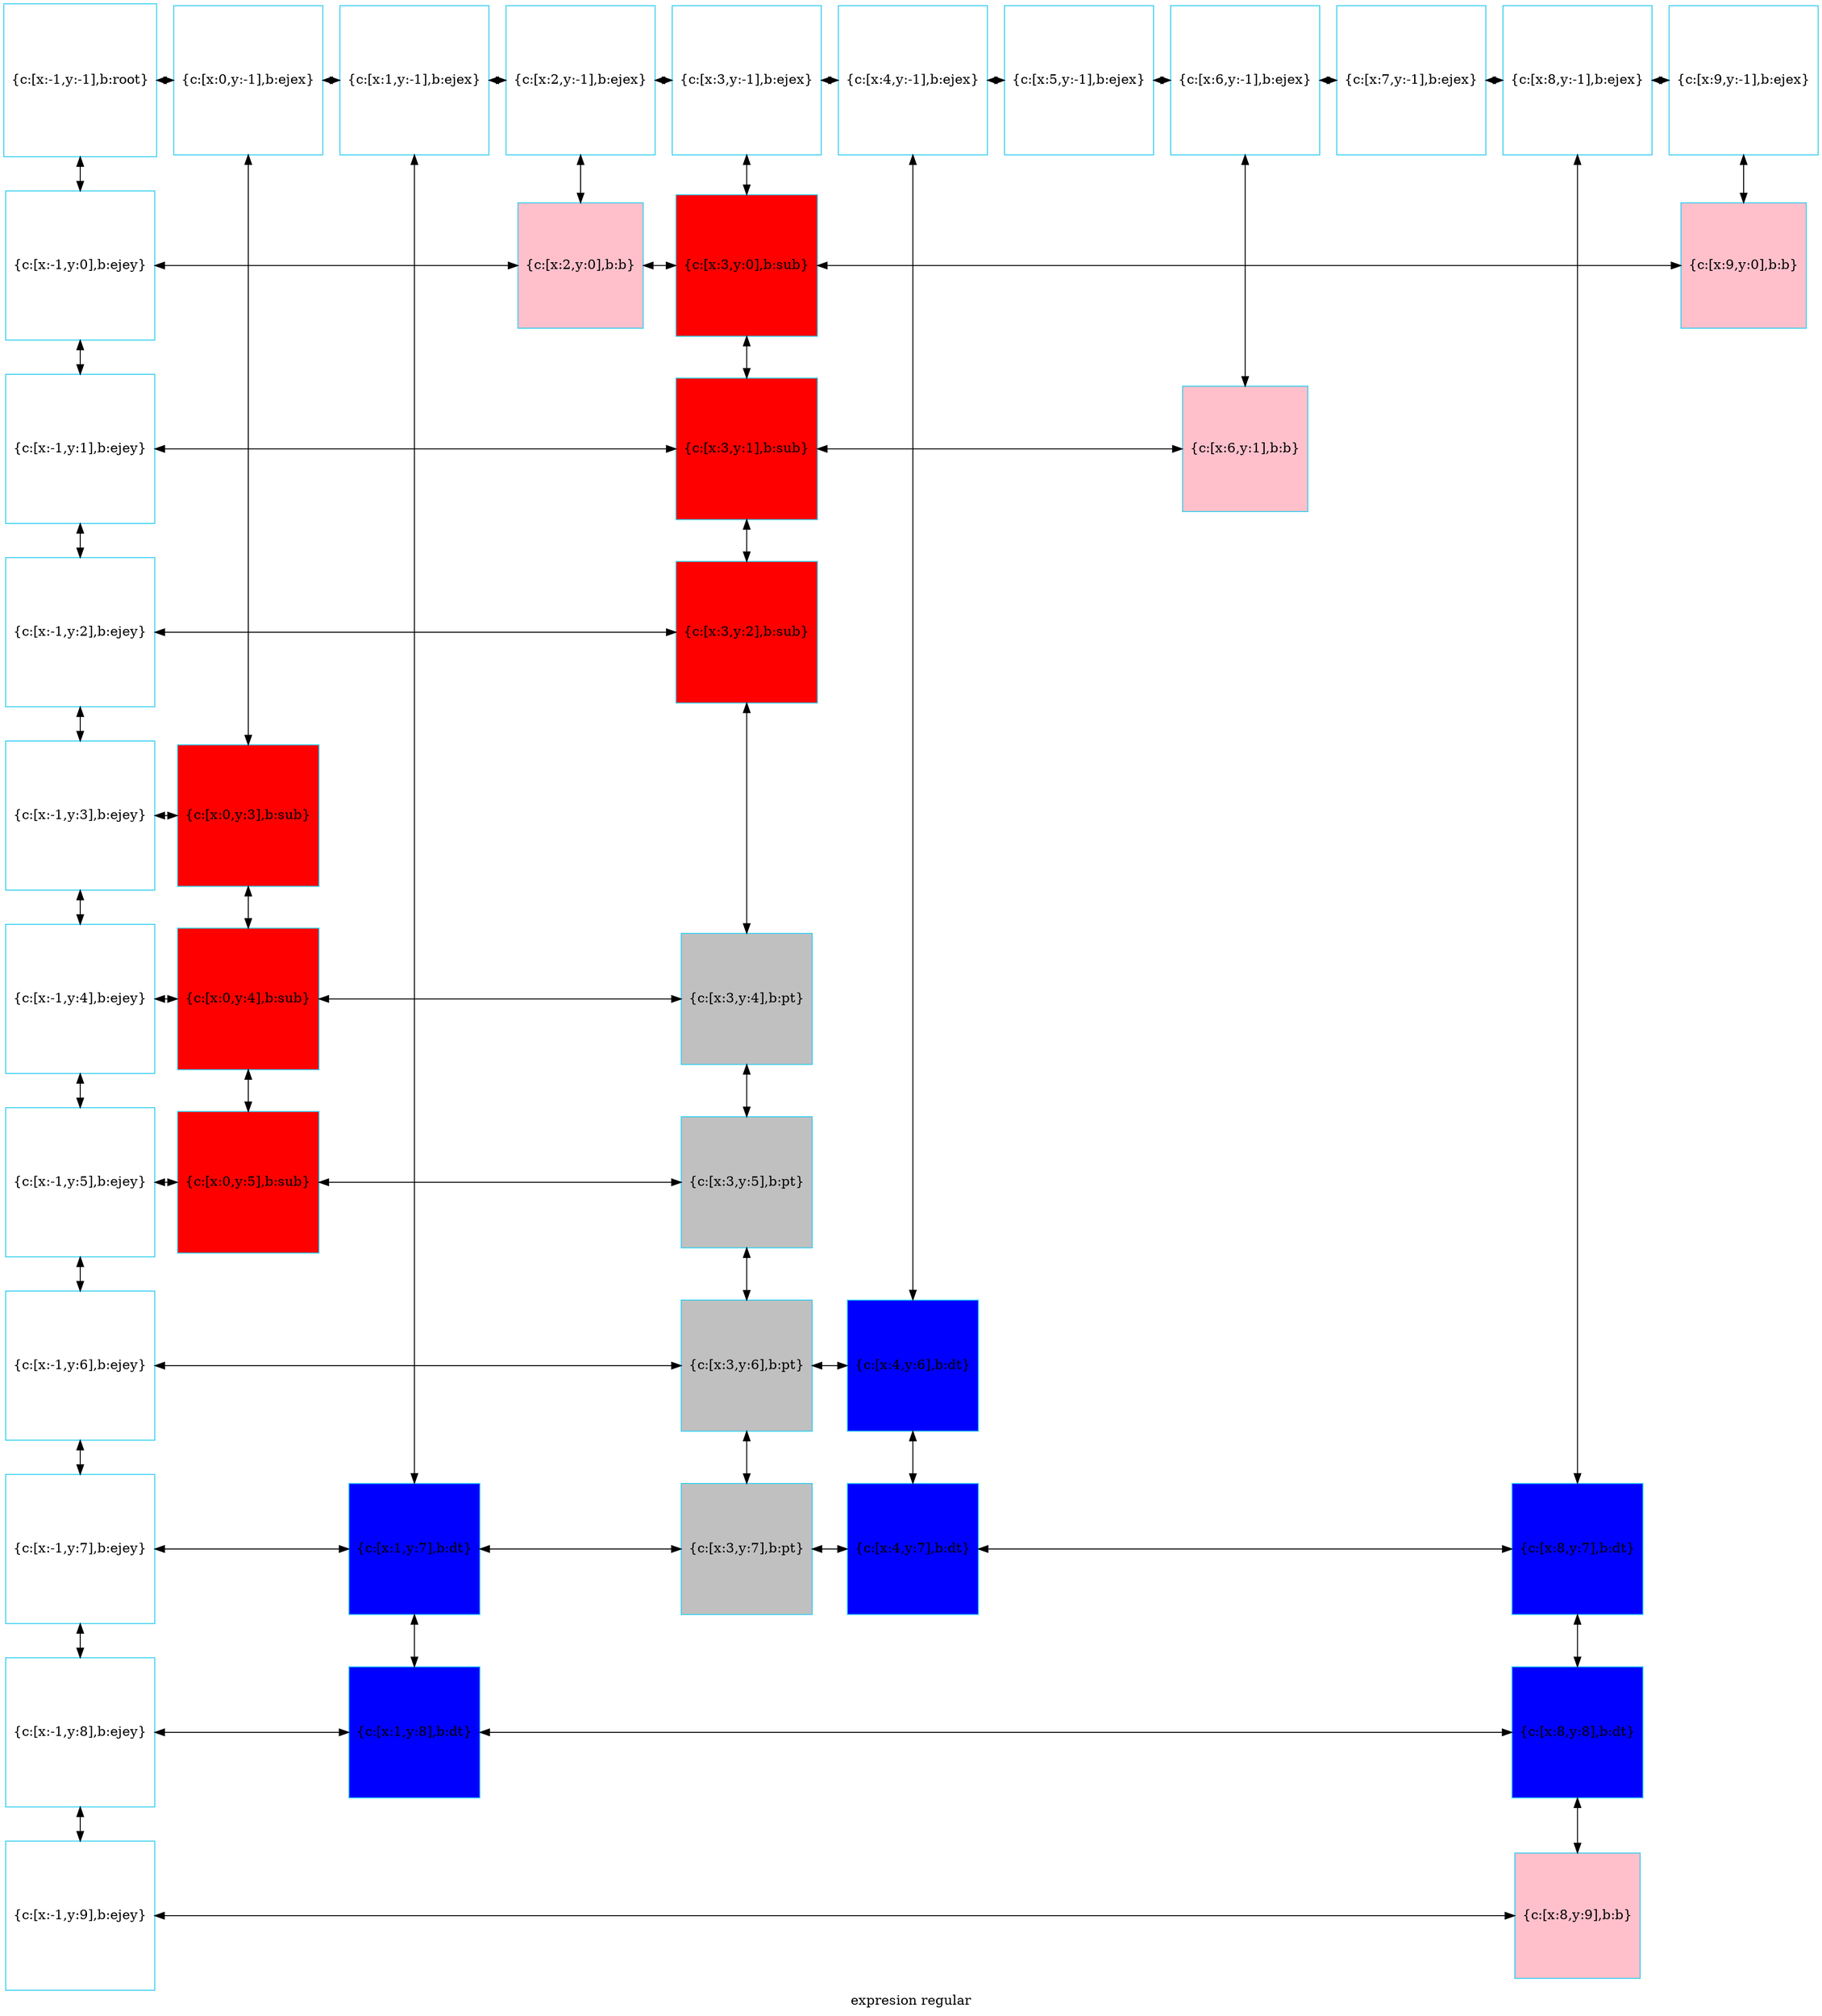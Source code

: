 digraph G
{label="expresion regular"
        node[shape = square]
        node[style = filled]
        node[fillcolor = "#EEEEE"]
        node[color = "#EEEEE"]
        node[color = "#31CEF0"]

2029351999504[label="{c:[x:-1,y:-1],b:root}",fillcolor = "white"]
2029351998640[label="{c:[x:0,y:-1],b:ejex}",fillcolor = "white"]
2029351998736[label="{c:[x:1,y:-1],b:ejex}",fillcolor = "white"]
2029351999648[label="{c:[x:2,y:-1],b:ejex}",fillcolor = "white"]
2029351998880[label="{c:[x:3,y:-1],b:ejex}",fillcolor = "white"]
2029351999792[label="{c:[x:4,y:-1],b:ejex}",fillcolor = "white"]
2029351999936[label="{c:[x:5,y:-1],b:ejex}",fillcolor = "white"]
2029352000080[label="{c:[x:6,y:-1],b:ejex}",fillcolor = "white"]
2029352000224[label="{c:[x:7,y:-1],b:ejex}",fillcolor = "white"]
2029352000368[label="{c:[x:8,y:-1],b:ejex}",fillcolor = "white"]
2029352000512[label="{c:[x:9,y:-1],b:ejex}",fillcolor = "white"]
2029352000656[label="{c:[x:-1,y:0],b:ejey}",fillcolor = "white"]
2029352007568[label="{c:[x:2,y:0],b:b}",fillcolor = "pink"]
2029352003776[label="{c:[x:3,y:0],b:sub}",fillcolor = "red"]
2029352007904[label="{c:[x:9,y:0],b:b}",fillcolor = "pink"]
2029352000800[label="{c:[x:-1,y:1],b:ejey}",fillcolor = "white"]
2029352003872[label="{c:[x:3,y:1],b:sub}",fillcolor = "red"]
2029352008576[label="{c:[x:6,y:1],b:b}",fillcolor = "pink"]
2029352000944[label="{c:[x:-1,y:2],b:ejey}",fillcolor = "white"]
2029352003632[label="{c:[x:3,y:2],b:sub}",fillcolor = "red"]
2029352001088[label="{c:[x:-1,y:3],b:ejey}",fillcolor = "white"]
2029352004544[label="{c:[x:0,y:3],b:sub}",fillcolor = "red"]
2029352001232[label="{c:[x:-1,y:4],b:ejey}",fillcolor = "white"]
2029352004880[label="{c:[x:0,y:4],b:sub}",fillcolor = "red"]
2029352002432[label="{c:[x:3,y:4],b:pt}",fillcolor = "gray"]
2029352001376[label="{c:[x:-1,y:5],b:ejey}",fillcolor = "white"]
2029352005216[label="{c:[x:0,y:5],b:sub}",fillcolor = "red"]
2029352003008[label="{c:[x:3,y:5],b:pt}",fillcolor = "gray"]
2029352001520[label="{c:[x:-1,y:6],b:ejey}",fillcolor = "white"]
2029352002528[label="{c:[x:3,y:6],b:pt}",fillcolor = "gray"]
2029352006224[label="{c:[x:4,y:6],b:dt}",fillcolor = "blue"]
2029352001664[label="{c:[x:-1,y:7],b:ejey}",fillcolor = "white"]
2029352006896[label="{c:[x:1,y:7],b:dt}",fillcolor = "blue"]
2029352002288[label="{c:[x:3,y:7],b:pt}",fillcolor = "gray"]
2029352006560[label="{c:[x:4,y:7],b:dt}",fillcolor = "blue"]
2029352005552[label="{c:[x:8,y:7],b:dt}",fillcolor = "blue"]
2029352001808[label="{c:[x:-1,y:8],b:ejey}",fillcolor = "white"]
2029352007232[label="{c:[x:1,y:8],b:dt}",fillcolor = "blue"]
2029352005888[label="{c:[x:8,y:8],b:dt}",fillcolor = "blue"]
2029352001952[label="{c:[x:-1,y:9],b:ejey}",fillcolor = "white"]
2029352008240[label="{c:[x:8,y:9],b:b}",fillcolor = "pink"]
2029351999504->2029352000656[dir = both];
2029352000656->2029352000800[dir = both];
2029352000800->2029352000944[dir = both];
2029352000944->2029352001088[dir = both];
2029352001088->2029352001232[dir = both];
2029352001232->2029352001376[dir = both];
2029352001376->2029352001520[dir = both];
2029352001520->2029352001664[dir = both];
2029352001664->2029352001808[dir = both];
2029352001808->2029352001952[dir = both];
2029351998640->2029352004544[dir = both];
2029352004544->2029352004880[dir = both];
2029352004880->2029352005216[dir = both];
2029351998736->2029352006896[dir = both];
2029352006896->2029352007232[dir = both];
2029351999648->2029352007568[dir = both];
2029351998880->2029352003776[dir = both];
2029352003776->2029352003872[dir = both];
2029352003872->2029352003632[dir = both];
2029352003632->2029352002432[dir = both];
2029352002432->2029352003008[dir = both];
2029352003008->2029352002528[dir = both];
2029352002528->2029352002288[dir = both];
2029351999792->2029352006224[dir = both];
2029352006224->2029352006560[dir = both];
2029352000080->2029352008576[dir = both];
2029352000368->2029352005552[dir = both];
2029352005552->2029352005888[dir = both];
2029352005888->2029352008240[dir = both];
2029352000512->2029352007904[dir = both];
2029351999504->2029351998640[dir = both];
2029351998640->2029351998736[dir = both];
2029351998736->2029351999648[dir = both];
2029351999648->2029351998880[dir = both];
2029351998880->2029351999792[dir = both];
2029351999792->2029351999936[dir = both];
2029351999936->2029352000080[dir = both];
2029352000080->2029352000224[dir = both];
2029352000224->2029352000368[dir = both];
2029352000368->2029352000512[dir = both];
2029352000656->2029352007568[constraint=false,dir = both];
2029352007568->2029352003776[constraint=false,dir = both];
2029352003776->2029352007904[constraint=false,dir = both];
2029352000800->2029352003872[constraint=false,dir = both];
2029352003872->2029352008576[constraint=false,dir = both];
2029352000944->2029352003632[constraint=false,dir = both];
2029352001088->2029352004544[constraint=false,dir = both];
2029352001232->2029352004880[constraint=false,dir = both];
2029352004880->2029352002432[constraint=false,dir = both];
2029352001376->2029352005216[constraint=false,dir = both];
2029352005216->2029352003008[constraint=false,dir = both];
2029352001520->2029352002528[constraint=false,dir = both];
2029352002528->2029352006224[constraint=false,dir = both];
2029352001664->2029352006896[constraint=false,dir = both];
2029352006896->2029352002288[constraint=false,dir = both];
2029352002288->2029352006560[constraint=false,dir = both];
2029352006560->2029352005552[constraint=false,dir = both];
2029352001808->2029352007232[constraint=false,dir = both];
2029352007232->2029352005888[constraint=false,dir = both];
2029352001952->2029352008240[constraint=false,dir = both];
 {rank=same; 2029351999504;2029351998640;2029351998736;2029351999648;2029351998880;2029351999792;2029351999936;2029352000080;2029352000224;2029352000368;2029352000512;}
 {rank=same; 2029352000656;2029352007568;2029352003776;2029352007904;}
 {rank=same; 2029352000800;2029352003872;2029352008576;}
 {rank=same; 2029352000944;2029352003632;}
 {rank=same; 2029352001088;2029352004544;}
 {rank=same; 2029352001232;2029352004880;2029352002432;}
 {rank=same; 2029352001376;2029352005216;2029352003008;}
 {rank=same; 2029352001520;2029352002528;2029352006224;}
 {rank=same; 2029352001664;2029352006896;2029352002288;2029352006560;2029352005552;}
 {rank=same; 2029352001808;2029352007232;2029352005888;}
 {rank=same; 2029352001952;2029352008240;}
}